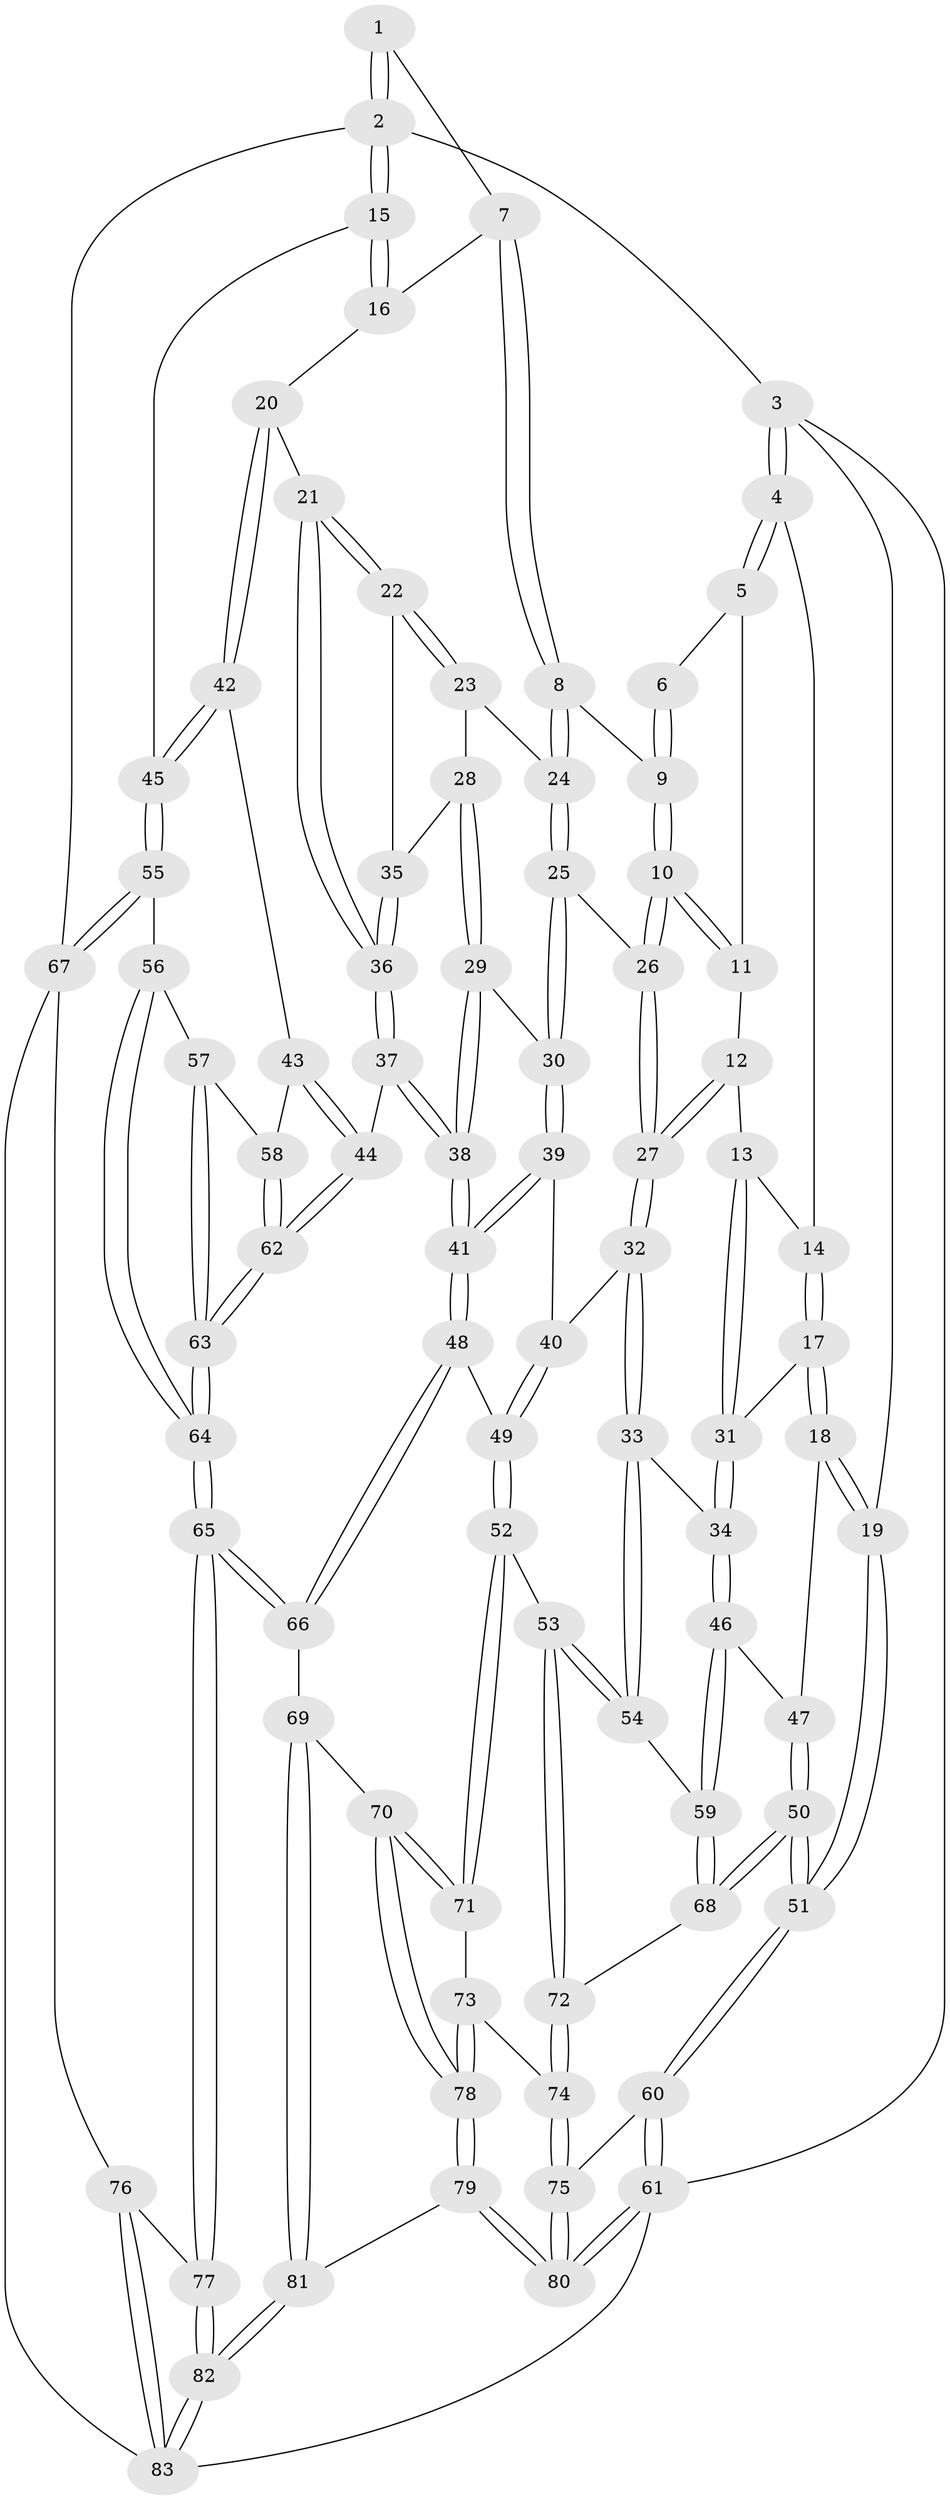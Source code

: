 // coarse degree distribution, {10: 0.024390243902439025, 4: 0.43902439024390244, 5: 0.3170731707317073, 3: 0.0975609756097561, 6: 0.04878048780487805, 2: 0.04878048780487805, 7: 0.024390243902439025}
// Generated by graph-tools (version 1.1) at 2025/54/03/05/25 16:54:48]
// undirected, 83 vertices, 204 edges
graph export_dot {
graph [start="1"]
  node [color=gray90,style=filled];
  1 [pos="+0.8023432595342822+0"];
  2 [pos="+1+0"];
  3 [pos="+0+0"];
  4 [pos="+0.0480678729533796+0"];
  5 [pos="+0.2916931656936907+0"];
  6 [pos="+0.500169021684329+0"];
  7 [pos="+0.7950356824203143+0"];
  8 [pos="+0.6611492398500681+0.11085858805368808"];
  9 [pos="+0.5515477289767728+0.01027621782990315"];
  10 [pos="+0.4490029244581036+0.1492100001545988"];
  11 [pos="+0.3118758298805007+0"];
  12 [pos="+0.29988743161351034+0.14473136565843026"];
  13 [pos="+0.2041279001845047+0.16201066504542513"];
  14 [pos="+0.14174313729414958+0"];
  15 [pos="+1+0.09826281203030086"];
  16 [pos="+0.8487442809828956+0.04008903410898607"];
  17 [pos="+0.07853990243574935+0.23951654126900654"];
  18 [pos="+0.03933684495207271+0.24382575840951953"];
  19 [pos="+0+0.14479541965386503"];
  20 [pos="+0.8508585700598775+0.21649358838847563"];
  21 [pos="+0.8248569217991809+0.21969045276691065"];
  22 [pos="+0.8136689991811824+0.21447973484280528"];
  23 [pos="+0.6728971463283586+0.13883259922412916"];
  24 [pos="+0.6615328240575973+0.11808648847394684"];
  25 [pos="+0.4585208004857307+0.18712999833054578"];
  26 [pos="+0.4453654049874187+0.17965314807625643"];
  27 [pos="+0.38912268577810033+0.1984487172663484"];
  28 [pos="+0.6301759268120509+0.23108657194616056"];
  29 [pos="+0.5874708315051279+0.25751456661537275"];
  30 [pos="+0.47908519301499664+0.21367654257672658"];
  31 [pos="+0.15133443492259935+0.23824560350600818"];
  32 [pos="+0.3309533700487052+0.3135161011061882"];
  33 [pos="+0.29111702149238117+0.3432365695466925"];
  34 [pos="+0.23110609447908004+0.3297305361009351"];
  35 [pos="+0.6586107947626255+0.2607722224245929"];
  36 [pos="+0.7109440600986391+0.3474071304327655"];
  37 [pos="+0.6894070990199589+0.399569126287375"];
  38 [pos="+0.602308677346532+0.4171899339178406"];
  39 [pos="+0.4891333207077622+0.31307754784785846"];
  40 [pos="+0.42246975483119054+0.35468071304223603"];
  41 [pos="+0.5893379415435016+0.4257895639533632"];
  42 [pos="+0.8759169822641514+0.22862966807440627"];
  43 [pos="+0.8747446319906217+0.3620411243058027"];
  44 [pos="+0.7401286293425828+0.4348170383598145"];
  45 [pos="+1+0.2028448405757457"];
  46 [pos="+0.133059821799475+0.4473558406397612"];
  47 [pos="+0.06070139313191171+0.34805213956566444"];
  48 [pos="+0.5733467352817168+0.44804563330375774"];
  49 [pos="+0.4766059728877851+0.47692022578218535"];
  50 [pos="+0+0.5941003820314258"];
  51 [pos="+0+0.6333011407178631"];
  52 [pos="+0.39158901873163854+0.5401292427122094"];
  53 [pos="+0.3564673196789075+0.5337424629199211"];
  54 [pos="+0.3339387572001652+0.5050906707686403"];
  55 [pos="+1+0.49563767626797434"];
  56 [pos="+1+0.4925655141868884"];
  57 [pos="+0.9510969999520021+0.4556261648287693"];
  58 [pos="+0.9262011674161335+0.44201692253240454"];
  59 [pos="+0.1276520241754786+0.4790523519895843"];
  60 [pos="+0+0.7258865750144652"];
  61 [pos="+0+1"];
  62 [pos="+0.775458532275317+0.4926376154479971"];
  63 [pos="+0.7853856394243222+0.6237935042687478"];
  64 [pos="+0.7828081693341278+0.6500199324949772"];
  65 [pos="+0.7502622332706584+0.732359483130553"];
  66 [pos="+0.6671218412609111+0.7038292041875811"];
  67 [pos="+1+0.734864681557475"];
  68 [pos="+0.0698921364615599+0.5510249068961837"];
  69 [pos="+0.5341400787307131+0.7213467631842643"];
  70 [pos="+0.5037363747124843+0.7194881168815731"];
  71 [pos="+0.4567039290109402+0.6597145293168171"];
  72 [pos="+0.22973879780482445+0.6570405710415901"];
  73 [pos="+0.25024466867500034+0.7316207792591323"];
  74 [pos="+0.23171693193592233+0.7209854389123037"];
  75 [pos="+0.15089026541189016+0.792348654047646"];
  76 [pos="+0.9177636667134044+0.7984474016022113"];
  77 [pos="+0.8010298482248028+0.8104465176696036"];
  78 [pos="+0.3846099607366315+0.8435129325311298"];
  79 [pos="+0.3592819532787612+1"];
  80 [pos="+0.24605135382552037+1"];
  81 [pos="+0.5580496686333476+1"];
  82 [pos="+0.7156163028549365+1"];
  83 [pos="+1+1"];
  1 -- 2;
  1 -- 2;
  1 -- 7;
  2 -- 3;
  2 -- 15;
  2 -- 15;
  2 -- 67;
  3 -- 4;
  3 -- 4;
  3 -- 19;
  3 -- 61;
  4 -- 5;
  4 -- 5;
  4 -- 14;
  5 -- 6;
  5 -- 11;
  6 -- 9;
  6 -- 9;
  7 -- 8;
  7 -- 8;
  7 -- 16;
  8 -- 9;
  8 -- 24;
  8 -- 24;
  9 -- 10;
  9 -- 10;
  10 -- 11;
  10 -- 11;
  10 -- 26;
  10 -- 26;
  11 -- 12;
  12 -- 13;
  12 -- 27;
  12 -- 27;
  13 -- 14;
  13 -- 31;
  13 -- 31;
  14 -- 17;
  14 -- 17;
  15 -- 16;
  15 -- 16;
  15 -- 45;
  16 -- 20;
  17 -- 18;
  17 -- 18;
  17 -- 31;
  18 -- 19;
  18 -- 19;
  18 -- 47;
  19 -- 51;
  19 -- 51;
  20 -- 21;
  20 -- 42;
  20 -- 42;
  21 -- 22;
  21 -- 22;
  21 -- 36;
  21 -- 36;
  22 -- 23;
  22 -- 23;
  22 -- 35;
  23 -- 24;
  23 -- 28;
  24 -- 25;
  24 -- 25;
  25 -- 26;
  25 -- 30;
  25 -- 30;
  26 -- 27;
  26 -- 27;
  27 -- 32;
  27 -- 32;
  28 -- 29;
  28 -- 29;
  28 -- 35;
  29 -- 30;
  29 -- 38;
  29 -- 38;
  30 -- 39;
  30 -- 39;
  31 -- 34;
  31 -- 34;
  32 -- 33;
  32 -- 33;
  32 -- 40;
  33 -- 34;
  33 -- 54;
  33 -- 54;
  34 -- 46;
  34 -- 46;
  35 -- 36;
  35 -- 36;
  36 -- 37;
  36 -- 37;
  37 -- 38;
  37 -- 38;
  37 -- 44;
  38 -- 41;
  38 -- 41;
  39 -- 40;
  39 -- 41;
  39 -- 41;
  40 -- 49;
  40 -- 49;
  41 -- 48;
  41 -- 48;
  42 -- 43;
  42 -- 45;
  42 -- 45;
  43 -- 44;
  43 -- 44;
  43 -- 58;
  44 -- 62;
  44 -- 62;
  45 -- 55;
  45 -- 55;
  46 -- 47;
  46 -- 59;
  46 -- 59;
  47 -- 50;
  47 -- 50;
  48 -- 49;
  48 -- 66;
  48 -- 66;
  49 -- 52;
  49 -- 52;
  50 -- 51;
  50 -- 51;
  50 -- 68;
  50 -- 68;
  51 -- 60;
  51 -- 60;
  52 -- 53;
  52 -- 71;
  52 -- 71;
  53 -- 54;
  53 -- 54;
  53 -- 72;
  53 -- 72;
  54 -- 59;
  55 -- 56;
  55 -- 67;
  55 -- 67;
  56 -- 57;
  56 -- 64;
  56 -- 64;
  57 -- 58;
  57 -- 63;
  57 -- 63;
  58 -- 62;
  58 -- 62;
  59 -- 68;
  59 -- 68;
  60 -- 61;
  60 -- 61;
  60 -- 75;
  61 -- 80;
  61 -- 80;
  61 -- 83;
  62 -- 63;
  62 -- 63;
  63 -- 64;
  63 -- 64;
  64 -- 65;
  64 -- 65;
  65 -- 66;
  65 -- 66;
  65 -- 77;
  65 -- 77;
  66 -- 69;
  67 -- 76;
  67 -- 83;
  68 -- 72;
  69 -- 70;
  69 -- 81;
  69 -- 81;
  70 -- 71;
  70 -- 71;
  70 -- 78;
  70 -- 78;
  71 -- 73;
  72 -- 74;
  72 -- 74;
  73 -- 74;
  73 -- 78;
  73 -- 78;
  74 -- 75;
  74 -- 75;
  75 -- 80;
  75 -- 80;
  76 -- 77;
  76 -- 83;
  76 -- 83;
  77 -- 82;
  77 -- 82;
  78 -- 79;
  78 -- 79;
  79 -- 80;
  79 -- 80;
  79 -- 81;
  81 -- 82;
  81 -- 82;
  82 -- 83;
  82 -- 83;
}
